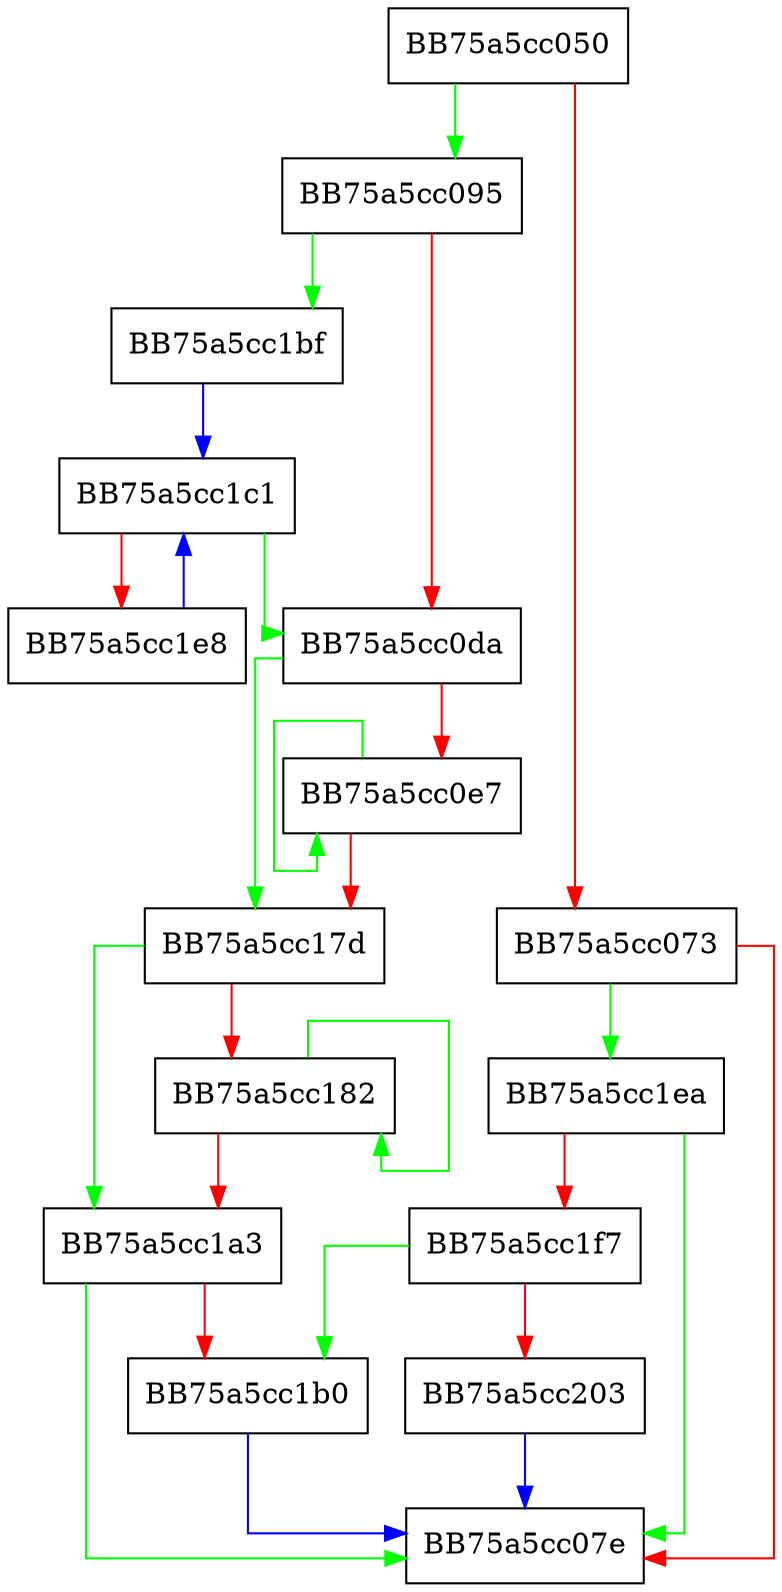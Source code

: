 digraph datafile_scanfile {
  node [shape="box"];
  graph [splines=ortho];
  BB75a5cc050 -> BB75a5cc095 [color="green"];
  BB75a5cc050 -> BB75a5cc073 [color="red"];
  BB75a5cc073 -> BB75a5cc1ea [color="green"];
  BB75a5cc073 -> BB75a5cc07e [color="red"];
  BB75a5cc095 -> BB75a5cc1bf [color="green"];
  BB75a5cc095 -> BB75a5cc0da [color="red"];
  BB75a5cc0da -> BB75a5cc17d [color="green"];
  BB75a5cc0da -> BB75a5cc0e7 [color="red"];
  BB75a5cc0e7 -> BB75a5cc0e7 [color="green"];
  BB75a5cc0e7 -> BB75a5cc17d [color="red"];
  BB75a5cc17d -> BB75a5cc1a3 [color="green"];
  BB75a5cc17d -> BB75a5cc182 [color="red"];
  BB75a5cc182 -> BB75a5cc182 [color="green"];
  BB75a5cc182 -> BB75a5cc1a3 [color="red"];
  BB75a5cc1a3 -> BB75a5cc07e [color="green"];
  BB75a5cc1a3 -> BB75a5cc1b0 [color="red"];
  BB75a5cc1b0 -> BB75a5cc07e [color="blue"];
  BB75a5cc1bf -> BB75a5cc1c1 [color="blue"];
  BB75a5cc1c1 -> BB75a5cc0da [color="green"];
  BB75a5cc1c1 -> BB75a5cc1e8 [color="red"];
  BB75a5cc1e8 -> BB75a5cc1c1 [color="blue"];
  BB75a5cc1ea -> BB75a5cc07e [color="green"];
  BB75a5cc1ea -> BB75a5cc1f7 [color="red"];
  BB75a5cc1f7 -> BB75a5cc1b0 [color="green"];
  BB75a5cc1f7 -> BB75a5cc203 [color="red"];
  BB75a5cc203 -> BB75a5cc07e [color="blue"];
}